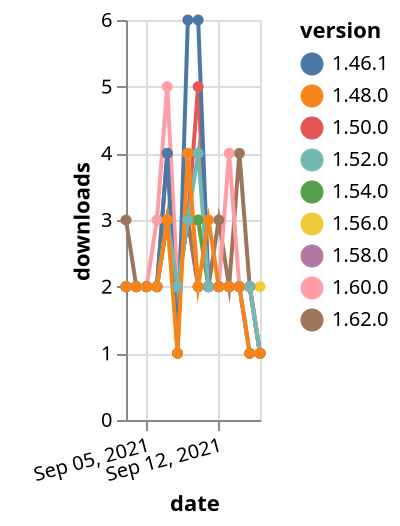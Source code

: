 {"$schema": "https://vega.github.io/schema/vega-lite/v5.json", "description": "A simple bar chart with embedded data.", "data": {"values": [{"date": "2021-09-03", "total": 1470, "delta": 2, "version": "1.56.0"}, {"date": "2021-09-04", "total": 1472, "delta": 2, "version": "1.56.0"}, {"date": "2021-09-05", "total": 1474, "delta": 2, "version": "1.56.0"}, {"date": "2021-09-06", "total": 1476, "delta": 2, "version": "1.56.0"}, {"date": "2021-09-07", "total": 1479, "delta": 3, "version": "1.56.0"}, {"date": "2021-09-08", "total": 1481, "delta": 2, "version": "1.56.0"}, {"date": "2021-09-09", "total": 1484, "delta": 3, "version": "1.56.0"}, {"date": "2021-09-10", "total": 1487, "delta": 3, "version": "1.56.0"}, {"date": "2021-09-11", "total": 1489, "delta": 2, "version": "1.56.0"}, {"date": "2021-09-12", "total": 1491, "delta": 2, "version": "1.56.0"}, {"date": "2021-09-13", "total": 1493, "delta": 2, "version": "1.56.0"}, {"date": "2021-09-14", "total": 1495, "delta": 2, "version": "1.56.0"}, {"date": "2021-09-15", "total": 1497, "delta": 2, "version": "1.56.0"}, {"date": "2021-09-16", "total": 1499, "delta": 2, "version": "1.56.0"}, {"date": "2021-09-03", "total": 1662, "delta": 2, "version": "1.54.0"}, {"date": "2021-09-04", "total": 1664, "delta": 2, "version": "1.54.0"}, {"date": "2021-09-05", "total": 1666, "delta": 2, "version": "1.54.0"}, {"date": "2021-09-06", "total": 1668, "delta": 2, "version": "1.54.0"}, {"date": "2021-09-07", "total": 1671, "delta": 3, "version": "1.54.0"}, {"date": "2021-09-08", "total": 1673, "delta": 2, "version": "1.54.0"}, {"date": "2021-09-09", "total": 1676, "delta": 3, "version": "1.54.0"}, {"date": "2021-09-10", "total": 1679, "delta": 3, "version": "1.54.0"}, {"date": "2021-09-11", "total": 1681, "delta": 2, "version": "1.54.0"}, {"date": "2021-09-12", "total": 1683, "delta": 2, "version": "1.54.0"}, {"date": "2021-09-13", "total": 1685, "delta": 2, "version": "1.54.0"}, {"date": "2021-09-14", "total": 1687, "delta": 2, "version": "1.54.0"}, {"date": "2021-09-15", "total": 1689, "delta": 2, "version": "1.54.0"}, {"date": "2021-09-16", "total": 1690, "delta": 1, "version": "1.54.0"}, {"date": "2021-09-03", "total": 1028, "delta": 2, "version": "1.58.0"}, {"date": "2021-09-04", "total": 1030, "delta": 2, "version": "1.58.0"}, {"date": "2021-09-05", "total": 1032, "delta": 2, "version": "1.58.0"}, {"date": "2021-09-06", "total": 1034, "delta": 2, "version": "1.58.0"}, {"date": "2021-09-07", "total": 1037, "delta": 3, "version": "1.58.0"}, {"date": "2021-09-08", "total": 1039, "delta": 2, "version": "1.58.0"}, {"date": "2021-09-09", "total": 1042, "delta": 3, "version": "1.58.0"}, {"date": "2021-09-10", "total": 1044, "delta": 2, "version": "1.58.0"}, {"date": "2021-09-11", "total": 1046, "delta": 2, "version": "1.58.0"}, {"date": "2021-09-12", "total": 1048, "delta": 2, "version": "1.58.0"}, {"date": "2021-09-13", "total": 1050, "delta": 2, "version": "1.58.0"}, {"date": "2021-09-14", "total": 1052, "delta": 2, "version": "1.58.0"}, {"date": "2021-09-15", "total": 1054, "delta": 2, "version": "1.58.0"}, {"date": "2021-09-16", "total": 1055, "delta": 1, "version": "1.58.0"}, {"date": "2021-09-03", "total": 2531, "delta": 2, "version": "1.50.0"}, {"date": "2021-09-04", "total": 2533, "delta": 2, "version": "1.50.0"}, {"date": "2021-09-05", "total": 2535, "delta": 2, "version": "1.50.0"}, {"date": "2021-09-06", "total": 2537, "delta": 2, "version": "1.50.0"}, {"date": "2021-09-07", "total": 2541, "delta": 4, "version": "1.50.0"}, {"date": "2021-09-08", "total": 2543, "delta": 2, "version": "1.50.0"}, {"date": "2021-09-09", "total": 2546, "delta": 3, "version": "1.50.0"}, {"date": "2021-09-10", "total": 2551, "delta": 5, "version": "1.50.0"}, {"date": "2021-09-11", "total": 2553, "delta": 2, "version": "1.50.0"}, {"date": "2021-09-12", "total": 2555, "delta": 2, "version": "1.50.0"}, {"date": "2021-09-13", "total": 2557, "delta": 2, "version": "1.50.0"}, {"date": "2021-09-14", "total": 2559, "delta": 2, "version": "1.50.0"}, {"date": "2021-09-15", "total": 2561, "delta": 2, "version": "1.50.0"}, {"date": "2021-09-16", "total": 2562, "delta": 1, "version": "1.50.0"}, {"date": "2021-09-03", "total": 238, "delta": 3, "version": "1.62.0"}, {"date": "2021-09-04", "total": 240, "delta": 2, "version": "1.62.0"}, {"date": "2021-09-05", "total": 242, "delta": 2, "version": "1.62.0"}, {"date": "2021-09-06", "total": 244, "delta": 2, "version": "1.62.0"}, {"date": "2021-09-07", "total": 247, "delta": 3, "version": "1.62.0"}, {"date": "2021-09-08", "total": 249, "delta": 2, "version": "1.62.0"}, {"date": "2021-09-09", "total": 252, "delta": 3, "version": "1.62.0"}, {"date": "2021-09-10", "total": 254, "delta": 2, "version": "1.62.0"}, {"date": "2021-09-11", "total": 256, "delta": 2, "version": "1.62.0"}, {"date": "2021-09-12", "total": 259, "delta": 3, "version": "1.62.0"}, {"date": "2021-09-13", "total": 261, "delta": 2, "version": "1.62.0"}, {"date": "2021-09-14", "total": 265, "delta": 4, "version": "1.62.0"}, {"date": "2021-09-15", "total": 267, "delta": 2, "version": "1.62.0"}, {"date": "2021-09-16", "total": 268, "delta": 1, "version": "1.62.0"}, {"date": "2021-09-03", "total": 733, "delta": 2, "version": "1.60.0"}, {"date": "2021-09-04", "total": 735, "delta": 2, "version": "1.60.0"}, {"date": "2021-09-05", "total": 737, "delta": 2, "version": "1.60.0"}, {"date": "2021-09-06", "total": 740, "delta": 3, "version": "1.60.0"}, {"date": "2021-09-07", "total": 745, "delta": 5, "version": "1.60.0"}, {"date": "2021-09-08", "total": 747, "delta": 2, "version": "1.60.0"}, {"date": "2021-09-09", "total": 751, "delta": 4, "version": "1.60.0"}, {"date": "2021-09-10", "total": 753, "delta": 2, "version": "1.60.0"}, {"date": "2021-09-11", "total": 755, "delta": 2, "version": "1.60.0"}, {"date": "2021-09-12", "total": 757, "delta": 2, "version": "1.60.0"}, {"date": "2021-09-13", "total": 761, "delta": 4, "version": "1.60.0"}, {"date": "2021-09-14", "total": 763, "delta": 2, "version": "1.60.0"}, {"date": "2021-09-15", "total": 765, "delta": 2, "version": "1.60.0"}, {"date": "2021-09-16", "total": 766, "delta": 1, "version": "1.60.0"}, {"date": "2021-09-03", "total": 3174, "delta": 2, "version": "1.46.1"}, {"date": "2021-09-04", "total": 3176, "delta": 2, "version": "1.46.1"}, {"date": "2021-09-05", "total": 3178, "delta": 2, "version": "1.46.1"}, {"date": "2021-09-06", "total": 3180, "delta": 2, "version": "1.46.1"}, {"date": "2021-09-07", "total": 3184, "delta": 4, "version": "1.46.1"}, {"date": "2021-09-08", "total": 3185, "delta": 1, "version": "1.46.1"}, {"date": "2021-09-09", "total": 3191, "delta": 6, "version": "1.46.1"}, {"date": "2021-09-10", "total": 3197, "delta": 6, "version": "1.46.1"}, {"date": "2021-09-11", "total": 3199, "delta": 2, "version": "1.46.1"}, {"date": "2021-09-12", "total": 3201, "delta": 2, "version": "1.46.1"}, {"date": "2021-09-13", "total": 3203, "delta": 2, "version": "1.46.1"}, {"date": "2021-09-14", "total": 3205, "delta": 2, "version": "1.46.1"}, {"date": "2021-09-15", "total": 3206, "delta": 1, "version": "1.46.1"}, {"date": "2021-09-16", "total": 3207, "delta": 1, "version": "1.46.1"}, {"date": "2021-09-03", "total": 2099, "delta": 2, "version": "1.52.0"}, {"date": "2021-09-04", "total": 2101, "delta": 2, "version": "1.52.0"}, {"date": "2021-09-05", "total": 2103, "delta": 2, "version": "1.52.0"}, {"date": "2021-09-06", "total": 2105, "delta": 2, "version": "1.52.0"}, {"date": "2021-09-07", "total": 2108, "delta": 3, "version": "1.52.0"}, {"date": "2021-09-08", "total": 2110, "delta": 2, "version": "1.52.0"}, {"date": "2021-09-09", "total": 2113, "delta": 3, "version": "1.52.0"}, {"date": "2021-09-10", "total": 2117, "delta": 4, "version": "1.52.0"}, {"date": "2021-09-11", "total": 2119, "delta": 2, "version": "1.52.0"}, {"date": "2021-09-12", "total": 2121, "delta": 2, "version": "1.52.0"}, {"date": "2021-09-13", "total": 2123, "delta": 2, "version": "1.52.0"}, {"date": "2021-09-14", "total": 2125, "delta": 2, "version": "1.52.0"}, {"date": "2021-09-15", "total": 2127, "delta": 2, "version": "1.52.0"}, {"date": "2021-09-16", "total": 2128, "delta": 1, "version": "1.52.0"}, {"date": "2021-09-03", "total": 2601, "delta": 2, "version": "1.48.0"}, {"date": "2021-09-04", "total": 2603, "delta": 2, "version": "1.48.0"}, {"date": "2021-09-05", "total": 2605, "delta": 2, "version": "1.48.0"}, {"date": "2021-09-06", "total": 2607, "delta": 2, "version": "1.48.0"}, {"date": "2021-09-07", "total": 2610, "delta": 3, "version": "1.48.0"}, {"date": "2021-09-08", "total": 2611, "delta": 1, "version": "1.48.0"}, {"date": "2021-09-09", "total": 2615, "delta": 4, "version": "1.48.0"}, {"date": "2021-09-10", "total": 2617, "delta": 2, "version": "1.48.0"}, {"date": "2021-09-11", "total": 2620, "delta": 3, "version": "1.48.0"}, {"date": "2021-09-12", "total": 2622, "delta": 2, "version": "1.48.0"}, {"date": "2021-09-13", "total": 2624, "delta": 2, "version": "1.48.0"}, {"date": "2021-09-14", "total": 2626, "delta": 2, "version": "1.48.0"}, {"date": "2021-09-15", "total": 2627, "delta": 1, "version": "1.48.0"}, {"date": "2021-09-16", "total": 2628, "delta": 1, "version": "1.48.0"}]}, "width": "container", "mark": {"type": "line", "point": {"filled": true}}, "encoding": {"x": {"field": "date", "type": "temporal", "timeUnit": "yearmonthdate", "title": "date", "axis": {"labelAngle": -15}}, "y": {"field": "delta", "type": "quantitative", "title": "downloads"}, "color": {"field": "version", "type": "nominal"}, "tooltip": {"field": "delta"}}}
